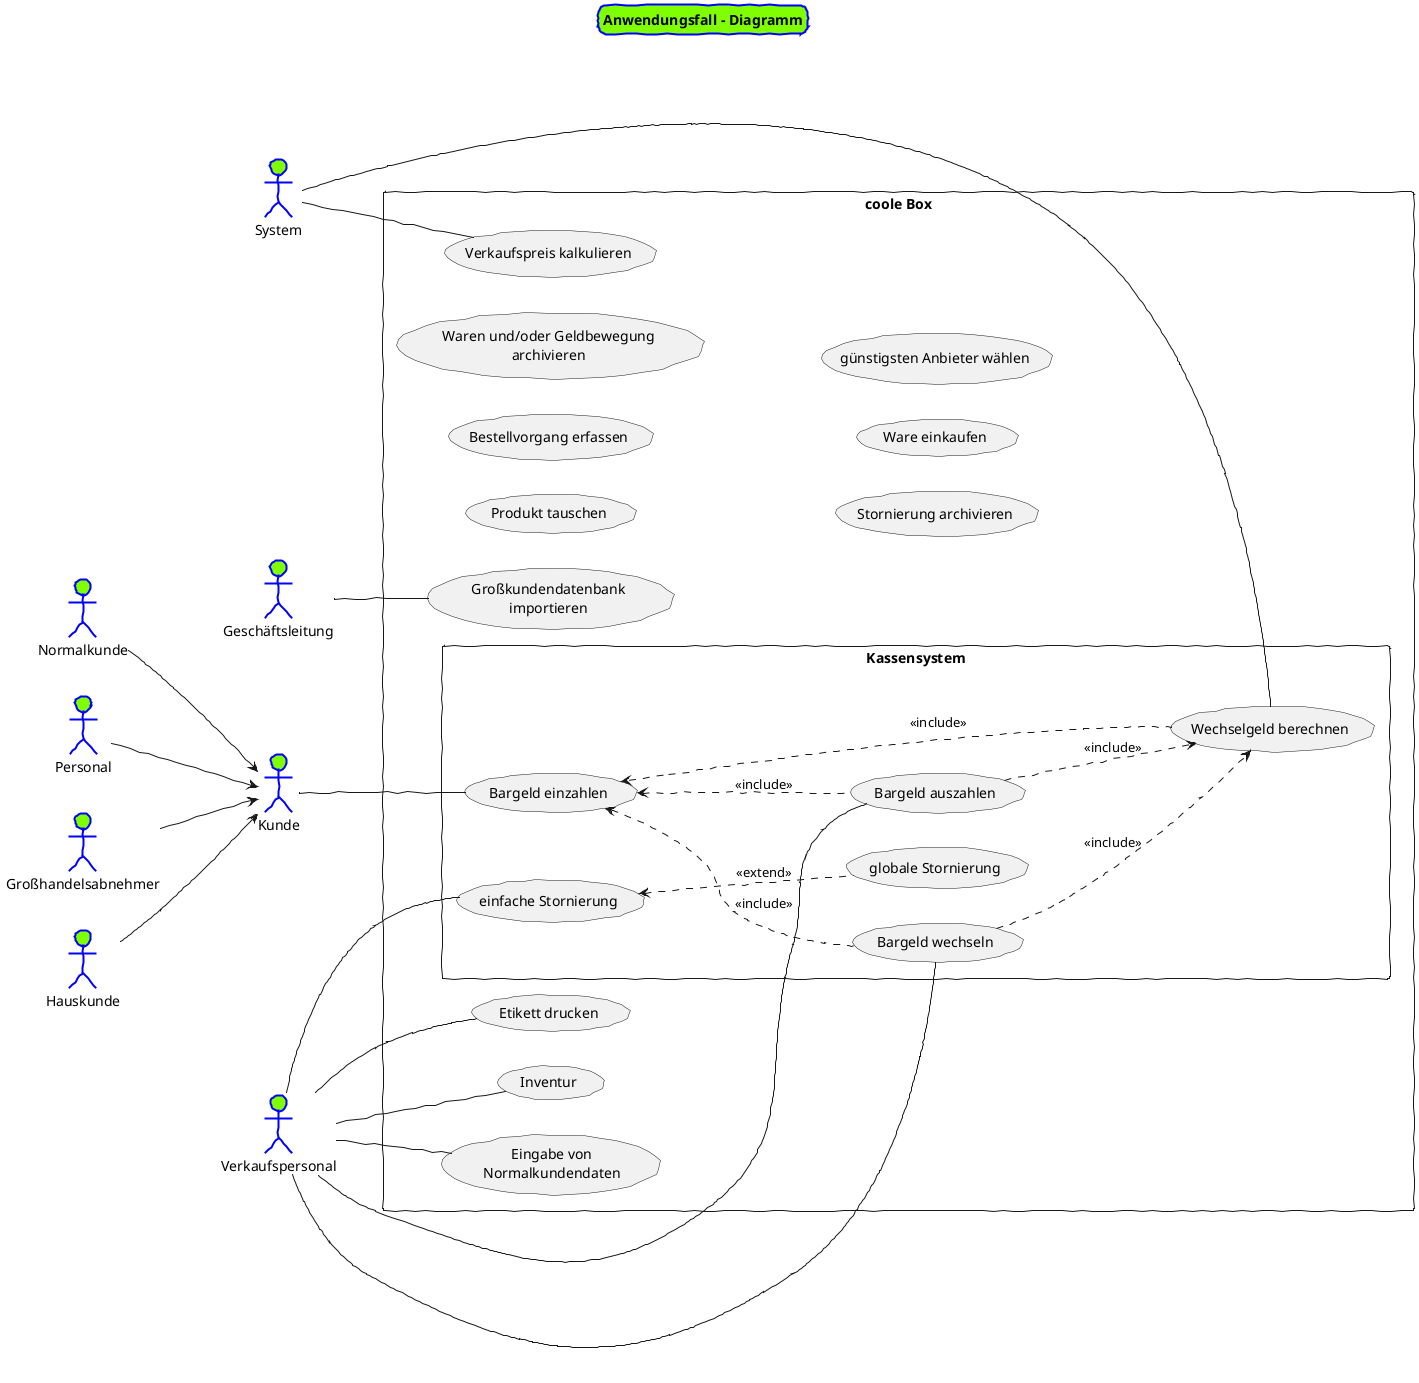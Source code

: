 @startuml
skinparam titleBorderRoundCorner 15
skinparam titleBorderThickness 2
skinparam titleBorderColor blue
skinparam titleBackgroundColor Chartreuse
skinparam handwritten true


title Anwendungsfall - Diagramm


' === Kunden === '
:Kunde: as ku
:Normalkunde: as nku
:Personal: as pku
:Großhandelsabnehmer: as gha
:Hauskunde: as hku

left to right direction
nku --> ku
pku --> ku
gha --> ku
hku --> ku


' === Personal === '
:Verkaufspersonal: as vp
:Geschäftsleitung: as gl

' === Sonstiges === '
:System: as sys

' === Y === '
rectangle "coole Box"{
    (Inventur) as inv
    '(Pfand auszahlen)
    (Produkt tauschen)
    (Großkundendatenbank\nimportieren) as grokudb_imp
    (Verkaufspreis kalkulieren) as vp_calc
    (Eingabe von\nNormalkundendaten) as eg_nkd
    (Etikett drucken) as et_dr
    (Bestellvorgang erfassen)
    (Waren und/oder Geldbewegung\narchivieren)
    (Stornierung archivieren)
    (Ware einkaufen)
    (günstigsten Anbieter wählen)


    rectangle "Kassensystem"{
            (Bargeld einzahlen) as bg_ez
            (Bargeld auszahlen) as bg_az
            (Bargeld wechseln) as bg_we
            (Wechselgeld berechnen) as we_br

            (einfache Stornierung) as l_st
            (globale Stornierung) as g_st


            ku -- bg_ez

            vp -- bg_we
            vp -- bg_az
            vp -- l_st


            sys -- we_br

            bg_ez <.. bg_we: <<include>>
            bg_ez <.. bg_az: <<include>>
            bg_az ..> we_br: <<include>>
            bg_we ..> we_br: <<include>>
            we_br ..> bg_ez: <<include>>
            l_st <.. g_st: <<extend>>

        }


    '



    '
    vp -- inv
    vp -- et_dr
    vp -- eg_nkd



    '
    gl -- grokudb_imp

    '
    sys -- vp_calc





}

@enduml
